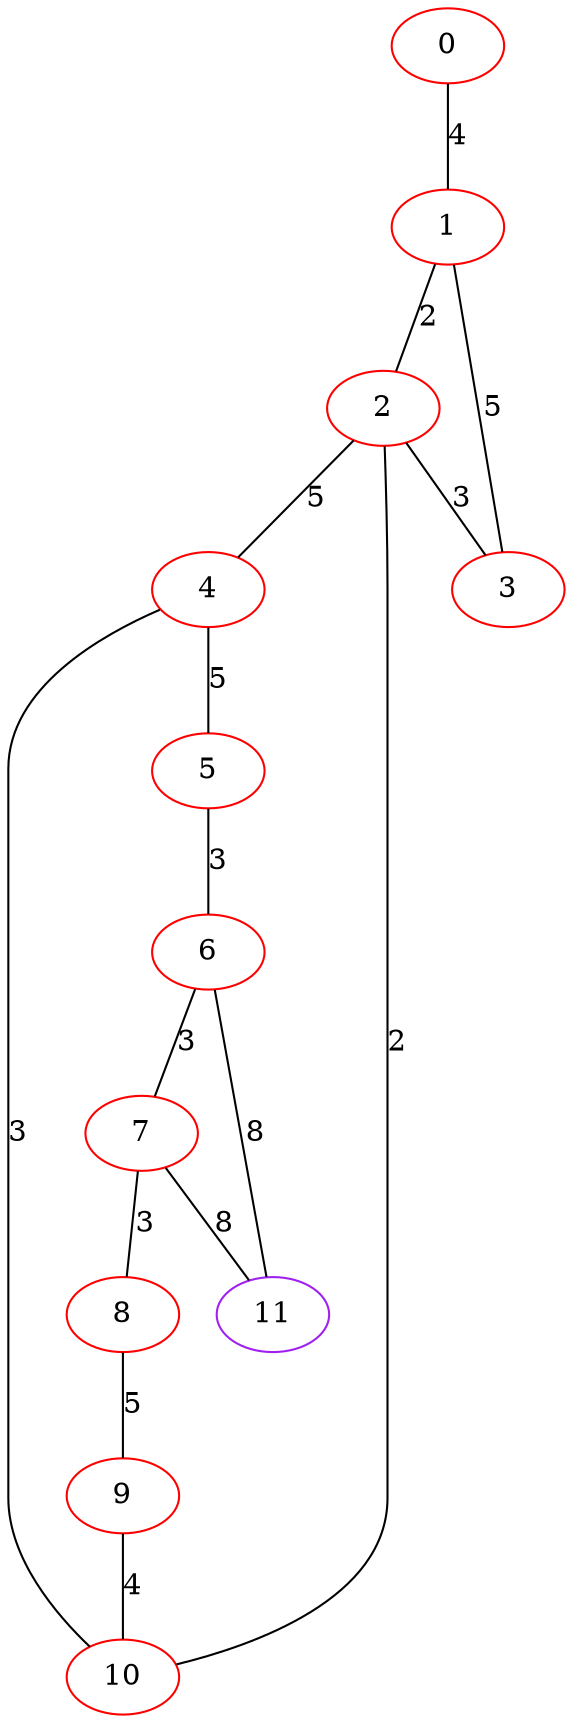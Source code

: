 graph "" {
0 [color=red, weight=1];
1 [color=red, weight=1];
2 [color=red, weight=1];
3 [color=red, weight=1];
4 [color=red, weight=1];
5 [color=red, weight=1];
6 [color=red, weight=1];
7 [color=red, weight=1];
8 [color=red, weight=1];
9 [color=red, weight=1];
10 [color=red, weight=1];
11 [color=purple, weight=4];
0 -- 1  [key=0, label=4];
1 -- 2  [key=0, label=2];
1 -- 3  [key=0, label=5];
2 -- 10  [key=0, label=2];
2 -- 3  [key=0, label=3];
2 -- 4  [key=0, label=5];
4 -- 10  [key=0, label=3];
4 -- 5  [key=0, label=5];
5 -- 6  [key=0, label=3];
6 -- 11  [key=0, label=8];
6 -- 7  [key=0, label=3];
7 -- 8  [key=0, label=3];
7 -- 11  [key=0, label=8];
8 -- 9  [key=0, label=5];
9 -- 10  [key=0, label=4];
}
